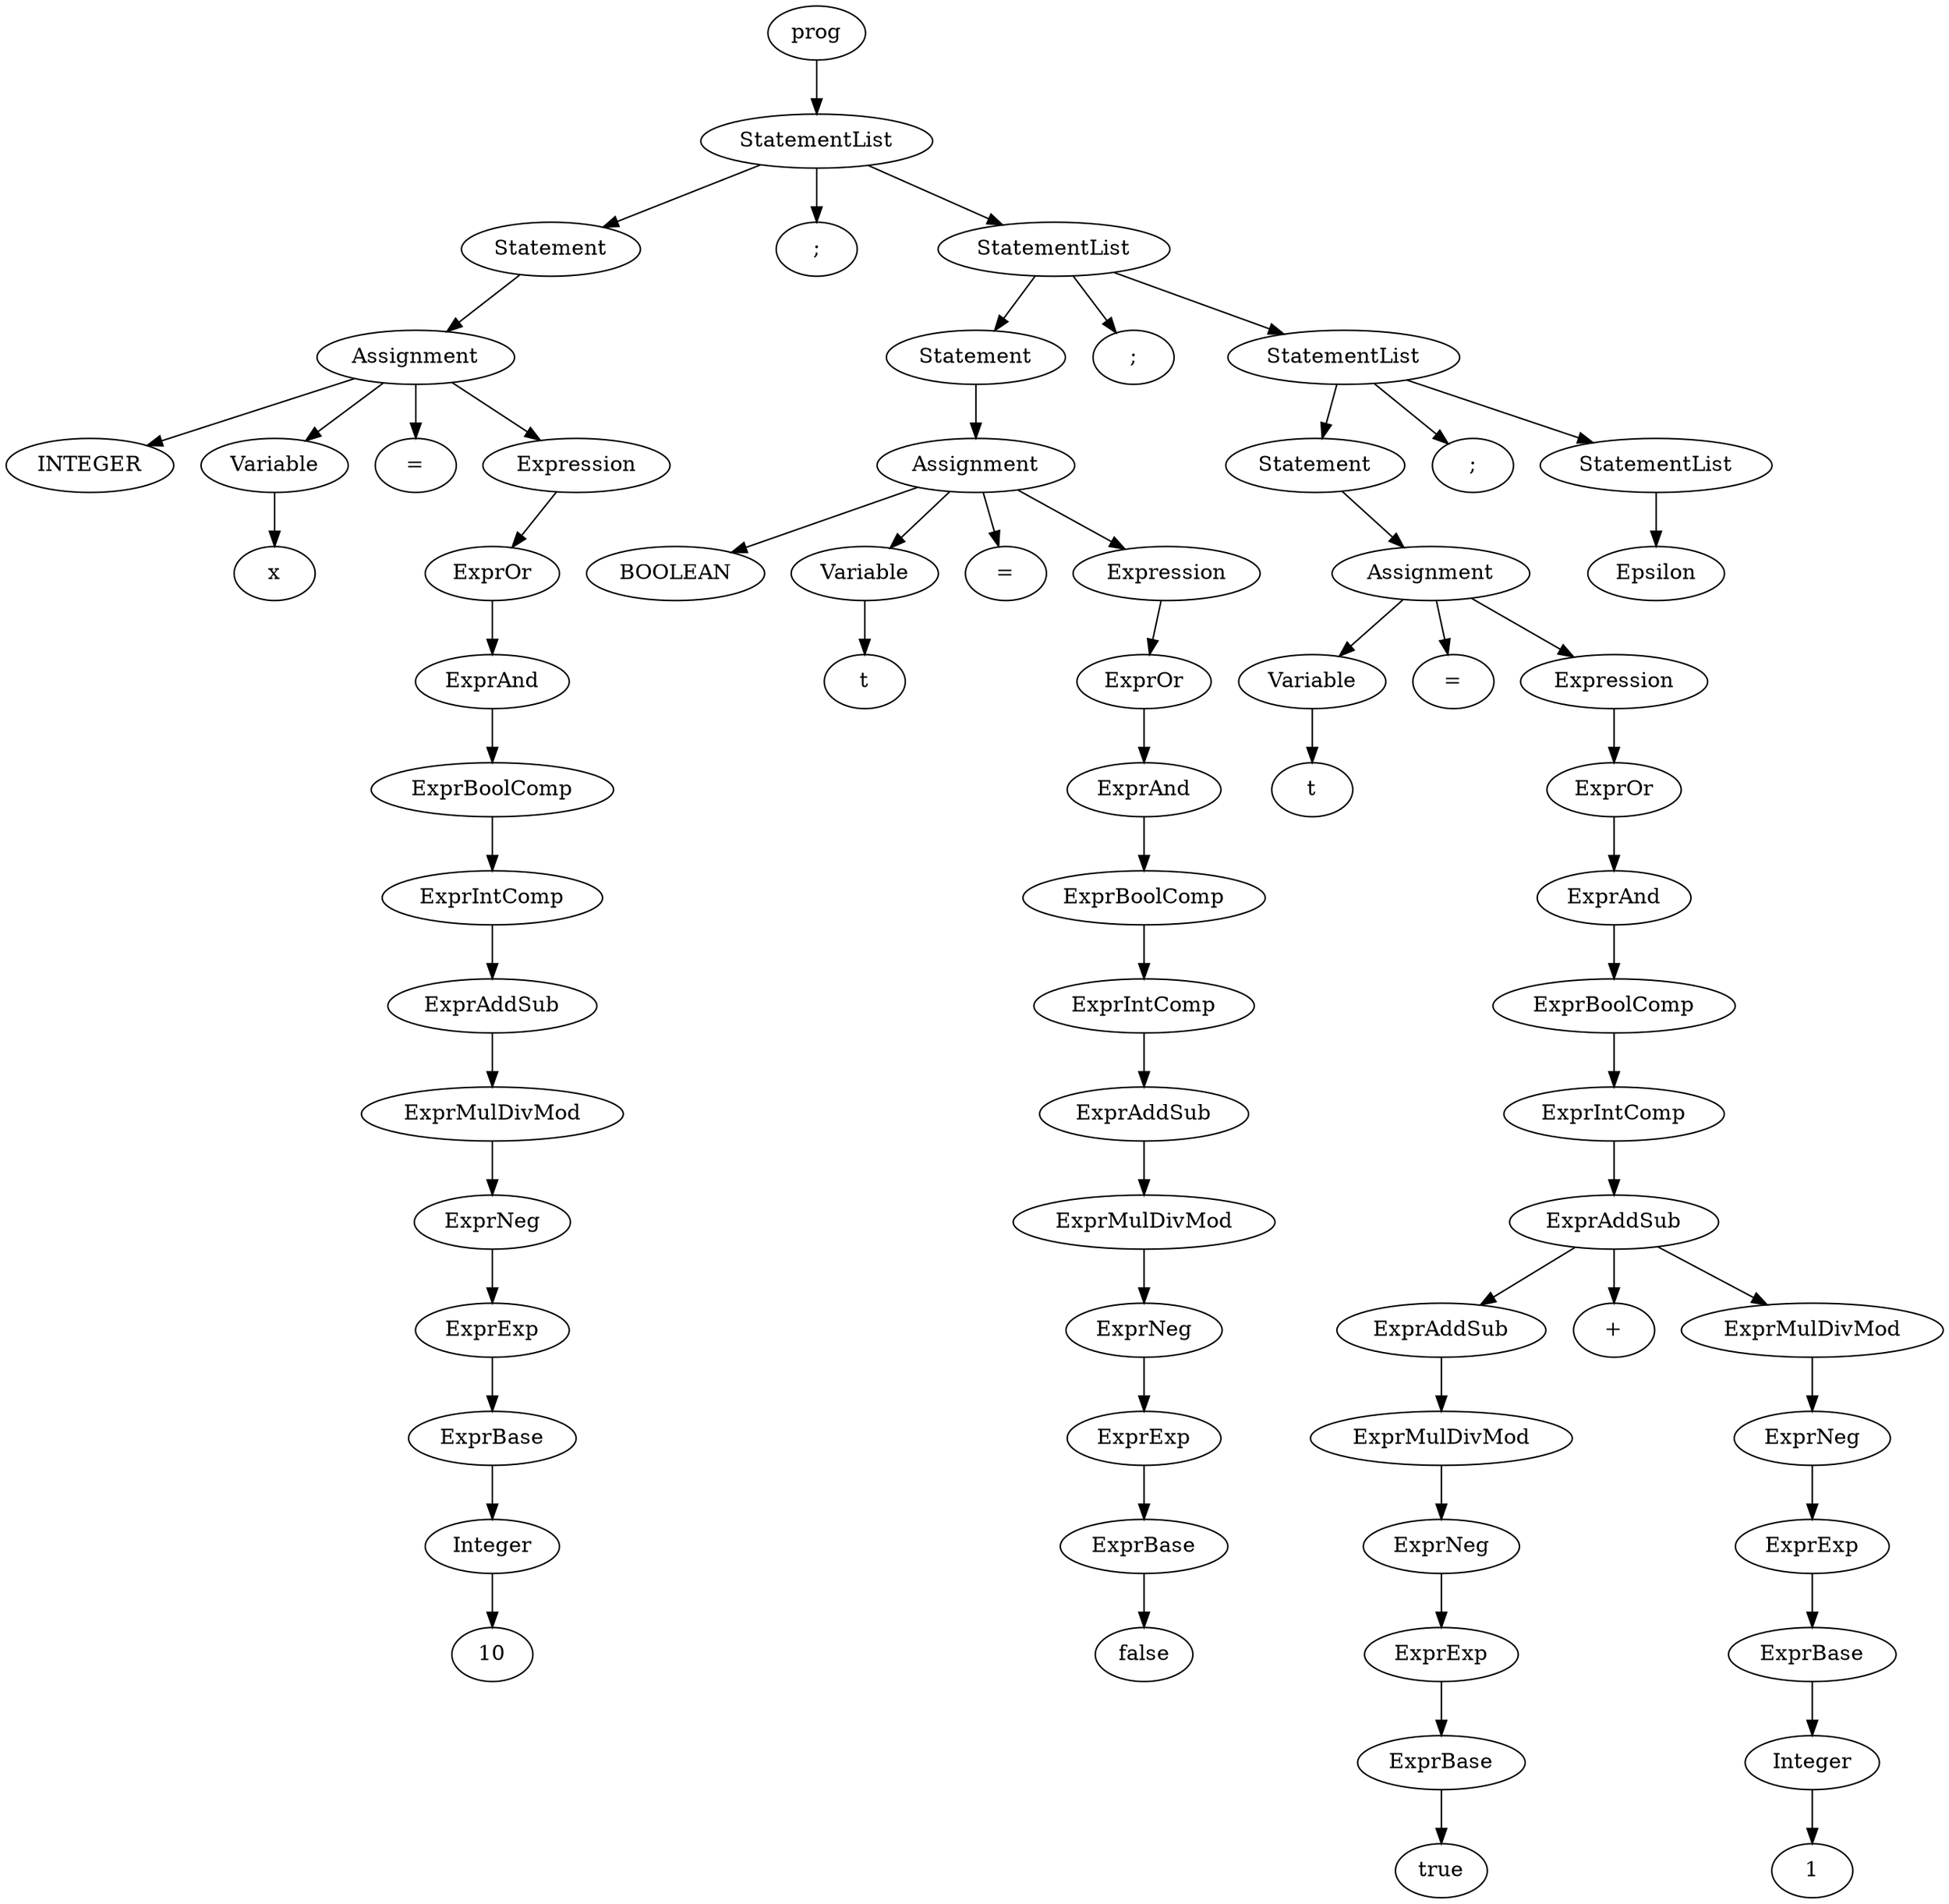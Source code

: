 
digraph "test"
{
struct1 [label="prog"]
struct2 [label="StatementList"]
struct3 [label="Statement"]
struct4 [label="Assignment"]
struct5 [label="INTEGER"]
struct4->struct5
struct6 [label="Variable"]
struct7 [label="x"]
struct6->struct7
struct4->struct6
struct8 [label="="]
struct4->struct8
struct9 [label="Expression"]
struct10 [label="ExprOr"]
struct11 [label="ExprAnd"]
struct12 [label="ExprBoolComp"]
struct13 [label="ExprIntComp"]
struct14 [label="ExprAddSub"]
struct15 [label="ExprMulDivMod"]
struct16 [label="ExprNeg"]
struct17 [label="ExprExp"]
struct18 [label="ExprBase"]
struct19 [label="Integer"]
struct20 [label="10"]
struct19->struct20
struct18->struct19
struct17->struct18
struct16->struct17
struct15->struct16
struct14->struct15
struct13->struct14
struct12->struct13
struct11->struct12
struct10->struct11
struct9->struct10
struct4->struct9
struct3->struct4
struct2->struct3
struct21 [label=";"]
struct2->struct21
struct22 [label="StatementList"]
struct23 [label="Statement"]
struct24 [label="Assignment"]
struct25 [label="BOOLEAN"]
struct24->struct25
struct26 [label="Variable"]
struct27 [label="t"]
struct26->struct27
struct24->struct26
struct28 [label="="]
struct24->struct28
struct29 [label="Expression"]
struct30 [label="ExprOr"]
struct31 [label="ExprAnd"]
struct32 [label="ExprBoolComp"]
struct33 [label="ExprIntComp"]
struct34 [label="ExprAddSub"]
struct35 [label="ExprMulDivMod"]
struct36 [label="ExprNeg"]
struct37 [label="ExprExp"]
struct38 [label="ExprBase"]
struct39 [label="false"]
struct38->struct39
struct37->struct38
struct36->struct37
struct35->struct36
struct34->struct35
struct33->struct34
struct32->struct33
struct31->struct32
struct30->struct31
struct29->struct30
struct24->struct29
struct23->struct24
struct22->struct23
struct40 [label=";"]
struct22->struct40
struct41 [label="StatementList"]
struct42 [label="Statement"]
struct43 [label="Assignment"]
struct44 [label="Variable"]
struct45 [label="t"]
struct44->struct45
struct43->struct44
struct46 [label="="]
struct43->struct46
struct47 [label="Expression"]
struct48 [label="ExprOr"]
struct49 [label="ExprAnd"]
struct50 [label="ExprBoolComp"]
struct51 [label="ExprIntComp"]
struct52 [label="ExprAddSub"]
struct53 [label="ExprAddSub"]
struct54 [label="ExprMulDivMod"]
struct55 [label="ExprNeg"]
struct56 [label="ExprExp"]
struct57 [label="ExprBase"]
struct58 [label="true"]
struct57->struct58
struct56->struct57
struct55->struct56
struct54->struct55
struct53->struct54
struct52->struct53
struct59 [label="+"]
struct52->struct59
struct60 [label="ExprMulDivMod"]
struct61 [label="ExprNeg"]
struct62 [label="ExprExp"]
struct63 [label="ExprBase"]
struct64 [label="Integer"]
struct65 [label="1"]
struct64->struct65
struct63->struct64
struct62->struct63
struct61->struct62
struct60->struct61
struct52->struct60
struct51->struct52
struct50->struct51
struct49->struct50
struct48->struct49
struct47->struct48
struct43->struct47
struct42->struct43
struct41->struct42
struct66 [label=";"]
struct41->struct66
struct67 [label="StatementList"]
struct68 [label="Epsilon"]
struct67->struct68
struct41->struct67
struct22->struct41
struct2->struct22
struct1->struct2
}